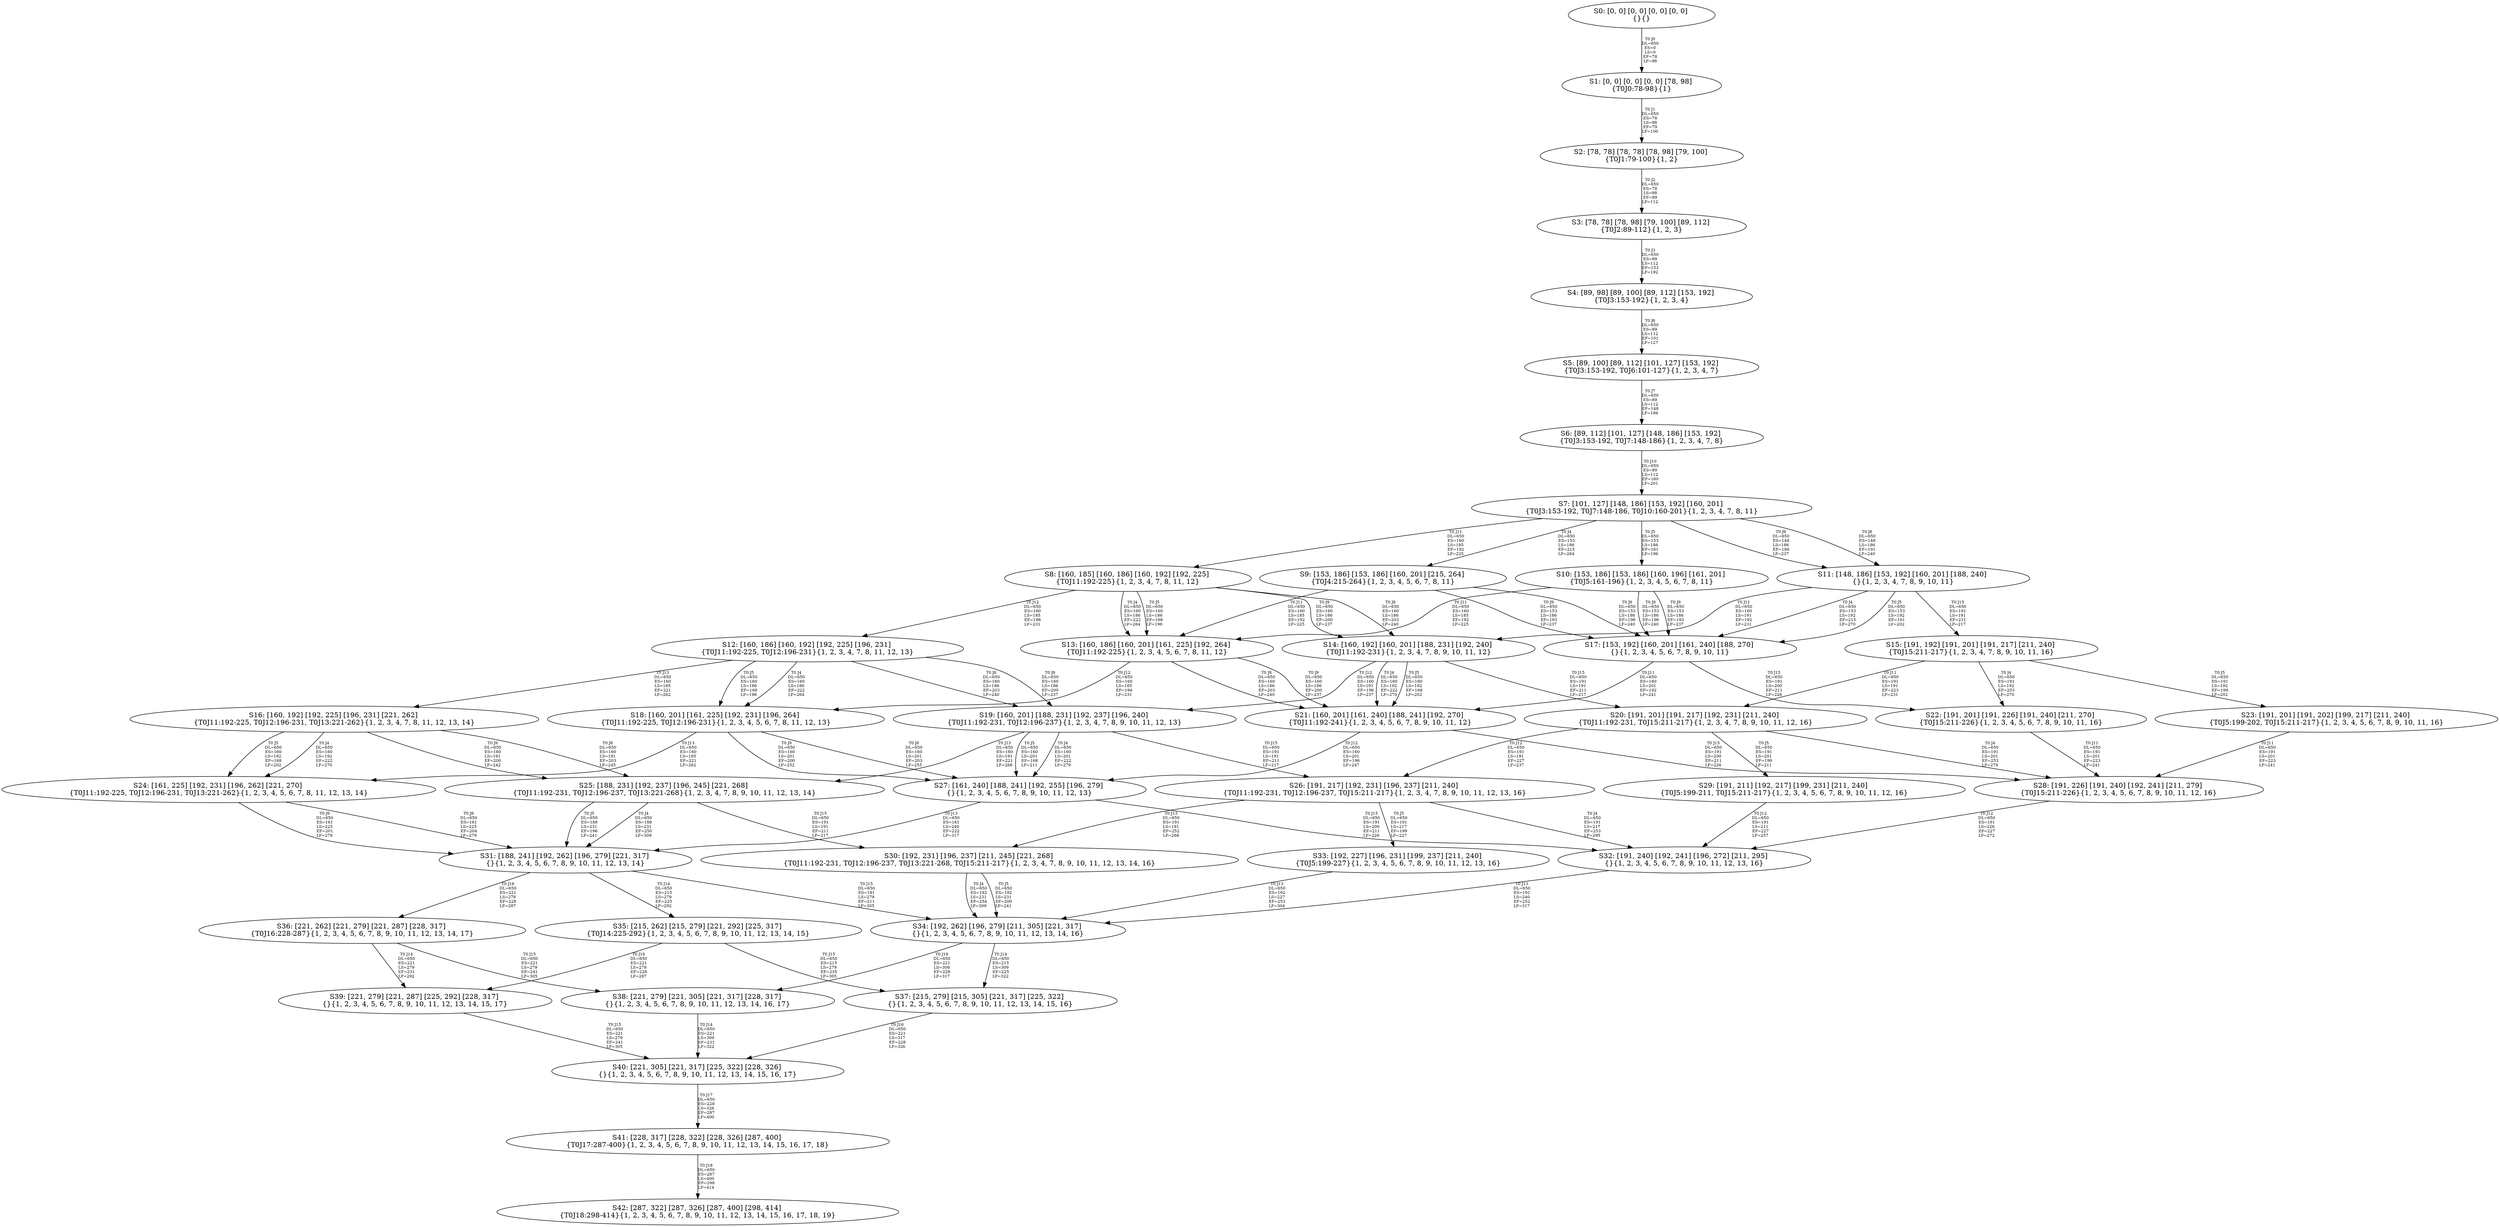 digraph {
	S0[label="S0: [0, 0] [0, 0] [0, 0] [0, 0] \n{}{}"];
	S1[label="S1: [0, 0] [0, 0] [0, 0] [78, 98] \n{T0J0:78-98}{1}"];
	S2[label="S2: [78, 78] [78, 78] [78, 98] [79, 100] \n{T0J1:79-100}{1, 2}"];
	S3[label="S3: [78, 78] [78, 98] [79, 100] [89, 112] \n{T0J2:89-112}{1, 2, 3}"];
	S4[label="S4: [89, 98] [89, 100] [89, 112] [153, 192] \n{T0J3:153-192}{1, 2, 3, 4}"];
	S5[label="S5: [89, 100] [89, 112] [101, 127] [153, 192] \n{T0J3:153-192, T0J6:101-127}{1, 2, 3, 4, 7}"];
	S6[label="S6: [89, 112] [101, 127] [148, 186] [153, 192] \n{T0J3:153-192, T0J7:148-186}{1, 2, 3, 4, 7, 8}"];
	S7[label="S7: [101, 127] [148, 186] [153, 192] [160, 201] \n{T0J3:153-192, T0J7:148-186, T0J10:160-201}{1, 2, 3, 4, 7, 8, 11}"];
	S8[label="S8: [160, 185] [160, 186] [160, 192] [192, 225] \n{T0J11:192-225}{1, 2, 3, 4, 7, 8, 11, 12}"];
	S9[label="S9: [153, 186] [153, 186] [160, 201] [215, 264] \n{T0J4:215-264}{1, 2, 3, 4, 5, 6, 7, 8, 11}"];
	S10[label="S10: [153, 186] [153, 186] [160, 196] [161, 201] \n{T0J5:161-196}{1, 2, 3, 4, 5, 6, 7, 8, 11}"];
	S11[label="S11: [148, 186] [153, 192] [160, 201] [188, 240] \n{}{1, 2, 3, 4, 7, 8, 9, 10, 11}"];
	S12[label="S12: [160, 186] [160, 192] [192, 225] [196, 231] \n{T0J11:192-225, T0J12:196-231}{1, 2, 3, 4, 7, 8, 11, 12, 13}"];
	S13[label="S13: [160, 186] [160, 201] [161, 225] [192, 264] \n{T0J11:192-225}{1, 2, 3, 4, 5, 6, 7, 8, 11, 12}"];
	S14[label="S14: [160, 192] [160, 201] [188, 231] [192, 240] \n{T0J11:192-231}{1, 2, 3, 4, 7, 8, 9, 10, 11, 12}"];
	S15[label="S15: [191, 192] [191, 201] [191, 217] [211, 240] \n{T0J15:211-217}{1, 2, 3, 4, 7, 8, 9, 10, 11, 16}"];
	S16[label="S16: [160, 192] [192, 225] [196, 231] [221, 262] \n{T0J11:192-225, T0J12:196-231, T0J13:221-262}{1, 2, 3, 4, 7, 8, 11, 12, 13, 14}"];
	S17[label="S17: [153, 192] [160, 201] [161, 240] [188, 270] \n{}{1, 2, 3, 4, 5, 6, 7, 8, 9, 10, 11}"];
	S18[label="S18: [160, 201] [161, 225] [192, 231] [196, 264] \n{T0J11:192-225, T0J12:196-231}{1, 2, 3, 4, 5, 6, 7, 8, 11, 12, 13}"];
	S19[label="S19: [160, 201] [188, 231] [192, 237] [196, 240] \n{T0J11:192-231, T0J12:196-237}{1, 2, 3, 4, 7, 8, 9, 10, 11, 12, 13}"];
	S20[label="S20: [191, 201] [191, 217] [192, 231] [211, 240] \n{T0J11:192-231, T0J15:211-217}{1, 2, 3, 4, 7, 8, 9, 10, 11, 12, 16}"];
	S21[label="S21: [160, 201] [161, 240] [188, 241] [192, 270] \n{T0J11:192-241}{1, 2, 3, 4, 5, 6, 7, 8, 9, 10, 11, 12}"];
	S22[label="S22: [191, 201] [191, 226] [191, 240] [211, 270] \n{T0J15:211-226}{1, 2, 3, 4, 5, 6, 7, 8, 9, 10, 11, 16}"];
	S23[label="S23: [191, 201] [191, 202] [199, 217] [211, 240] \n{T0J5:199-202, T0J15:211-217}{1, 2, 3, 4, 5, 6, 7, 8, 9, 10, 11, 16}"];
	S24[label="S24: [161, 225] [192, 231] [196, 262] [221, 270] \n{T0J11:192-225, T0J12:196-231, T0J13:221-262}{1, 2, 3, 4, 5, 6, 7, 8, 11, 12, 13, 14}"];
	S25[label="S25: [188, 231] [192, 237] [196, 245] [221, 268] \n{T0J11:192-231, T0J12:196-237, T0J13:221-268}{1, 2, 3, 4, 7, 8, 9, 10, 11, 12, 13, 14}"];
	S26[label="S26: [191, 217] [192, 231] [196, 237] [211, 240] \n{T0J11:192-231, T0J12:196-237, T0J15:211-217}{1, 2, 3, 4, 7, 8, 9, 10, 11, 12, 13, 16}"];
	S27[label="S27: [161, 240] [188, 241] [192, 255] [196, 279] \n{}{1, 2, 3, 4, 5, 6, 7, 8, 9, 10, 11, 12, 13}"];
	S28[label="S28: [191, 226] [191, 240] [192, 241] [211, 279] \n{T0J15:211-226}{1, 2, 3, 4, 5, 6, 7, 8, 9, 10, 11, 12, 16}"];
	S29[label="S29: [191, 211] [192, 217] [199, 231] [211, 240] \n{T0J5:199-211, T0J15:211-217}{1, 2, 3, 4, 5, 6, 7, 8, 9, 10, 11, 12, 16}"];
	S30[label="S30: [192, 231] [196, 237] [211, 245] [221, 268] \n{T0J11:192-231, T0J12:196-237, T0J13:221-268, T0J15:211-217}{1, 2, 3, 4, 7, 8, 9, 10, 11, 12, 13, 14, 16}"];
	S31[label="S31: [188, 241] [192, 262] [196, 279] [221, 317] \n{}{1, 2, 3, 4, 5, 6, 7, 8, 9, 10, 11, 12, 13, 14}"];
	S32[label="S32: [191, 240] [192, 241] [196, 272] [211, 295] \n{}{1, 2, 3, 4, 5, 6, 7, 8, 9, 10, 11, 12, 13, 16}"];
	S33[label="S33: [192, 227] [196, 231] [199, 237] [211, 240] \n{T0J5:199-227}{1, 2, 3, 4, 5, 6, 7, 8, 9, 10, 11, 12, 13, 16}"];
	S34[label="S34: [192, 262] [196, 279] [211, 305] [221, 317] \n{}{1, 2, 3, 4, 5, 6, 7, 8, 9, 10, 11, 12, 13, 14, 16}"];
	S35[label="S35: [215, 262] [215, 279] [221, 292] [225, 317] \n{T0J14:225-292}{1, 2, 3, 4, 5, 6, 7, 8, 9, 10, 11, 12, 13, 14, 15}"];
	S36[label="S36: [221, 262] [221, 279] [221, 287] [228, 317] \n{T0J16:228-287}{1, 2, 3, 4, 5, 6, 7, 8, 9, 10, 11, 12, 13, 14, 17}"];
	S37[label="S37: [215, 279] [215, 305] [221, 317] [225, 322] \n{}{1, 2, 3, 4, 5, 6, 7, 8, 9, 10, 11, 12, 13, 14, 15, 16}"];
	S38[label="S38: [221, 279] [221, 305] [221, 317] [228, 317] \n{}{1, 2, 3, 4, 5, 6, 7, 8, 9, 10, 11, 12, 13, 14, 16, 17}"];
	S39[label="S39: [221, 279] [221, 287] [225, 292] [228, 317] \n{}{1, 2, 3, 4, 5, 6, 7, 8, 9, 10, 11, 12, 13, 14, 15, 17}"];
	S40[label="S40: [221, 305] [221, 317] [225, 322] [228, 326] \n{}{1, 2, 3, 4, 5, 6, 7, 8, 9, 10, 11, 12, 13, 14, 15, 16, 17}"];
	S41[label="S41: [228, 317] [228, 322] [228, 326] [287, 400] \n{T0J17:287-400}{1, 2, 3, 4, 5, 6, 7, 8, 9, 10, 11, 12, 13, 14, 15, 16, 17, 18}"];
	S42[label="S42: [287, 322] [287, 326] [287, 400] [298, 414] \n{T0J18:298-414}{1, 2, 3, 4, 5, 6, 7, 8, 9, 10, 11, 12, 13, 14, 15, 16, 17, 18, 19}"];
	S0 -> S1[label="T0 J0\nDL=650\nES=0\nLS=0\nEF=78\nLF=98",fontsize=8];
	S1 -> S2[label="T0 J1\nDL=650\nES=78\nLS=98\nEF=79\nLF=100",fontsize=8];
	S2 -> S3[label="T0 J2\nDL=650\nES=78\nLS=98\nEF=89\nLF=112",fontsize=8];
	S3 -> S4[label="T0 J3\nDL=650\nES=89\nLS=112\nEF=153\nLF=192",fontsize=8];
	S4 -> S5[label="T0 J6\nDL=650\nES=89\nLS=112\nEF=101\nLF=127",fontsize=8];
	S5 -> S6[label="T0 J7\nDL=650\nES=89\nLS=112\nEF=148\nLF=186",fontsize=8];
	S6 -> S7[label="T0 J10\nDL=650\nES=89\nLS=112\nEF=160\nLF=201",fontsize=8];
	S7 -> S9[label="T0 J4\nDL=650\nES=153\nLS=186\nEF=215\nLF=264",fontsize=8];
	S7 -> S10[label="T0 J5\nDL=650\nES=153\nLS=186\nEF=161\nLF=196",fontsize=8];
	S7 -> S11[label="T0 J8\nDL=650\nES=148\nLS=186\nEF=191\nLF=240",fontsize=8];
	S7 -> S11[label="T0 J9\nDL=650\nES=148\nLS=186\nEF=188\nLF=237",fontsize=8];
	S7 -> S8[label="T0 J11\nDL=650\nES=160\nLS=185\nEF=192\nLF=225",fontsize=8];
	S8 -> S13[label="T0 J4\nDL=650\nES=160\nLS=186\nEF=222\nLF=264",fontsize=8];
	S8 -> S13[label="T0 J5\nDL=650\nES=160\nLS=186\nEF=168\nLF=196",fontsize=8];
	S8 -> S14[label="T0 J8\nDL=650\nES=160\nLS=186\nEF=203\nLF=240",fontsize=8];
	S8 -> S14[label="T0 J9\nDL=650\nES=160\nLS=186\nEF=200\nLF=237",fontsize=8];
	S8 -> S12[label="T0 J12\nDL=650\nES=160\nLS=185\nEF=196\nLF=231",fontsize=8];
	S9 -> S17[label="T0 J8\nDL=650\nES=153\nLS=186\nEF=196\nLF=240",fontsize=8];
	S9 -> S17[label="T0 J9\nDL=650\nES=153\nLS=186\nEF=193\nLF=237",fontsize=8];
	S9 -> S13[label="T0 J11\nDL=650\nES=160\nLS=185\nEF=192\nLF=225",fontsize=8];
	S10 -> S17[label="T0 J8\nDL=650\nES=153\nLS=186\nEF=196\nLF=240",fontsize=8];
	S10 -> S17[label="T0 J9\nDL=650\nES=153\nLS=186\nEF=193\nLF=237",fontsize=8];
	S10 -> S13[label="T0 J11\nDL=650\nES=160\nLS=185\nEF=192\nLF=225",fontsize=8];
	S11 -> S17[label="T0 J4\nDL=650\nES=153\nLS=192\nEF=215\nLF=270",fontsize=8];
	S11 -> S17[label="T0 J5\nDL=650\nES=153\nLS=192\nEF=161\nLF=202",fontsize=8];
	S11 -> S14[label="T0 J11\nDL=650\nES=160\nLS=191\nEF=192\nLF=231",fontsize=8];
	S11 -> S15[label="T0 J15\nDL=650\nES=191\nLS=191\nEF=211\nLF=217",fontsize=8];
	S12 -> S18[label="T0 J4\nDL=650\nES=160\nLS=186\nEF=222\nLF=264",fontsize=8];
	S12 -> S18[label="T0 J5\nDL=650\nES=160\nLS=186\nEF=168\nLF=196",fontsize=8];
	S12 -> S19[label="T0 J8\nDL=650\nES=160\nLS=186\nEF=203\nLF=240",fontsize=8];
	S12 -> S19[label="T0 J9\nDL=650\nES=160\nLS=186\nEF=200\nLF=237",fontsize=8];
	S12 -> S16[label="T0 J13\nDL=650\nES=160\nLS=185\nEF=221\nLF=262",fontsize=8];
	S13 -> S21[label="T0 J8\nDL=650\nES=160\nLS=186\nEF=203\nLF=240",fontsize=8];
	S13 -> S21[label="T0 J9\nDL=650\nES=160\nLS=186\nEF=200\nLF=237",fontsize=8];
	S13 -> S18[label="T0 J12\nDL=650\nES=160\nLS=185\nEF=196\nLF=231",fontsize=8];
	S14 -> S21[label="T0 J4\nDL=650\nES=160\nLS=192\nEF=222\nLF=270",fontsize=8];
	S14 -> S21[label="T0 J5\nDL=650\nES=160\nLS=192\nEF=168\nLF=202",fontsize=8];
	S14 -> S19[label="T0 J12\nDL=650\nES=160\nLS=191\nEF=196\nLF=237",fontsize=8];
	S14 -> S20[label="T0 J15\nDL=650\nES=191\nLS=191\nEF=211\nLF=217",fontsize=8];
	S15 -> S22[label="T0 J4\nDL=650\nES=191\nLS=192\nEF=253\nLF=270",fontsize=8];
	S15 -> S23[label="T0 J5\nDL=650\nES=191\nLS=192\nEF=199\nLF=202",fontsize=8];
	S15 -> S20[label="T0 J11\nDL=650\nES=191\nLS=191\nEF=223\nLF=231",fontsize=8];
	S16 -> S24[label="T0 J4\nDL=650\nES=160\nLS=192\nEF=222\nLF=270",fontsize=8];
	S16 -> S24[label="T0 J5\nDL=650\nES=160\nLS=192\nEF=168\nLF=202",fontsize=8];
	S16 -> S25[label="T0 J8\nDL=650\nES=160\nLS=191\nEF=203\nLF=245",fontsize=8];
	S16 -> S25[label="T0 J9\nDL=650\nES=160\nLS=191\nEF=200\nLF=242",fontsize=8];
	S17 -> S21[label="T0 J11\nDL=650\nES=160\nLS=201\nEF=192\nLF=241",fontsize=8];
	S17 -> S22[label="T0 J15\nDL=650\nES=191\nLS=200\nEF=211\nLF=226",fontsize=8];
	S18 -> S27[label="T0 J8\nDL=650\nES=160\nLS=201\nEF=203\nLF=255",fontsize=8];
	S18 -> S27[label="T0 J9\nDL=650\nES=160\nLS=201\nEF=200\nLF=252",fontsize=8];
	S18 -> S24[label="T0 J13\nDL=650\nES=160\nLS=185\nEF=221\nLF=262",fontsize=8];
	S19 -> S27[label="T0 J4\nDL=650\nES=160\nLS=201\nEF=222\nLF=279",fontsize=8];
	S19 -> S27[label="T0 J5\nDL=650\nES=160\nLS=201\nEF=168\nLF=211",fontsize=8];
	S19 -> S25[label="T0 J13\nDL=650\nES=160\nLS=191\nEF=221\nLF=268",fontsize=8];
	S19 -> S26[label="T0 J15\nDL=650\nES=191\nLS=191\nEF=211\nLF=217",fontsize=8];
	S20 -> S28[label="T0 J4\nDL=650\nES=191\nLS=201\nEF=253\nLF=279",fontsize=8];
	S20 -> S29[label="T0 J5\nDL=650\nES=191\nLS=201\nEF=199\nLF=211",fontsize=8];
	S20 -> S26[label="T0 J12\nDL=650\nES=191\nLS=191\nEF=227\nLF=237",fontsize=8];
	S21 -> S27[label="T0 J12\nDL=650\nES=160\nLS=201\nEF=196\nLF=247",fontsize=8];
	S21 -> S28[label="T0 J15\nDL=650\nES=191\nLS=200\nEF=211\nLF=226",fontsize=8];
	S22 -> S28[label="T0 J11\nDL=650\nES=191\nLS=201\nEF=223\nLF=241",fontsize=8];
	S23 -> S28[label="T0 J11\nDL=650\nES=191\nLS=201\nEF=223\nLF=241",fontsize=8];
	S24 -> S31[label="T0 J8\nDL=650\nES=161\nLS=225\nEF=204\nLF=279",fontsize=8];
	S24 -> S31[label="T0 J9\nDL=650\nES=161\nLS=225\nEF=201\nLF=276",fontsize=8];
	S25 -> S31[label="T0 J4\nDL=650\nES=188\nLS=231\nEF=250\nLF=309",fontsize=8];
	S25 -> S31[label="T0 J5\nDL=650\nES=188\nLS=231\nEF=196\nLF=241",fontsize=8];
	S25 -> S30[label="T0 J15\nDL=650\nES=191\nLS=191\nEF=211\nLF=217",fontsize=8];
	S26 -> S32[label="T0 J4\nDL=650\nES=191\nLS=217\nEF=253\nLF=295",fontsize=8];
	S26 -> S33[label="T0 J5\nDL=650\nES=191\nLS=217\nEF=199\nLF=227",fontsize=8];
	S26 -> S30[label="T0 J13\nDL=650\nES=191\nLS=191\nEF=252\nLF=268",fontsize=8];
	S27 -> S31[label="T0 J13\nDL=650\nES=161\nLS=240\nEF=222\nLF=317",fontsize=8];
	S27 -> S32[label="T0 J15\nDL=650\nES=191\nLS=200\nEF=211\nLF=226",fontsize=8];
	S28 -> S32[label="T0 J12\nDL=650\nES=191\nLS=226\nEF=227\nLF=272",fontsize=8];
	S29 -> S32[label="T0 J12\nDL=650\nES=191\nLS=211\nEF=227\nLF=257",fontsize=8];
	S30 -> S34[label="T0 J4\nDL=650\nES=192\nLS=231\nEF=254\nLF=309",fontsize=8];
	S30 -> S34[label="T0 J5\nDL=650\nES=192\nLS=231\nEF=200\nLF=241",fontsize=8];
	S31 -> S35[label="T0 J14\nDL=650\nES=215\nLS=279\nEF=225\nLF=292",fontsize=8];
	S31 -> S34[label="T0 J15\nDL=650\nES=191\nLS=279\nEF=211\nLF=305",fontsize=8];
	S31 -> S36[label="T0 J16\nDL=650\nES=221\nLS=278\nEF=228\nLF=287",fontsize=8];
	S32 -> S34[label="T0 J13\nDL=650\nES=191\nLS=240\nEF=252\nLF=317",fontsize=8];
	S33 -> S34[label="T0 J13\nDL=650\nES=192\nLS=227\nEF=253\nLF=304",fontsize=8];
	S34 -> S37[label="T0 J14\nDL=650\nES=215\nLS=309\nEF=225\nLF=322",fontsize=8];
	S34 -> S38[label="T0 J16\nDL=650\nES=221\nLS=308\nEF=228\nLF=317",fontsize=8];
	S35 -> S37[label="T0 J15\nDL=650\nES=215\nLS=279\nEF=235\nLF=305",fontsize=8];
	S35 -> S39[label="T0 J16\nDL=650\nES=221\nLS=278\nEF=228\nLF=287",fontsize=8];
	S36 -> S39[label="T0 J14\nDL=650\nES=221\nLS=279\nEF=231\nLF=292",fontsize=8];
	S36 -> S38[label="T0 J15\nDL=650\nES=221\nLS=279\nEF=241\nLF=305",fontsize=8];
	S37 -> S40[label="T0 J16\nDL=650\nES=221\nLS=317\nEF=228\nLF=326",fontsize=8];
	S38 -> S40[label="T0 J14\nDL=650\nES=221\nLS=309\nEF=231\nLF=322",fontsize=8];
	S39 -> S40[label="T0 J15\nDL=650\nES=221\nLS=279\nEF=241\nLF=305",fontsize=8];
	S40 -> S41[label="T0 J17\nDL=650\nES=228\nLS=326\nEF=287\nLF=400",fontsize=8];
	S41 -> S42[label="T0 J18\nDL=650\nES=287\nLS=400\nEF=298\nLF=414",fontsize=8];
}
